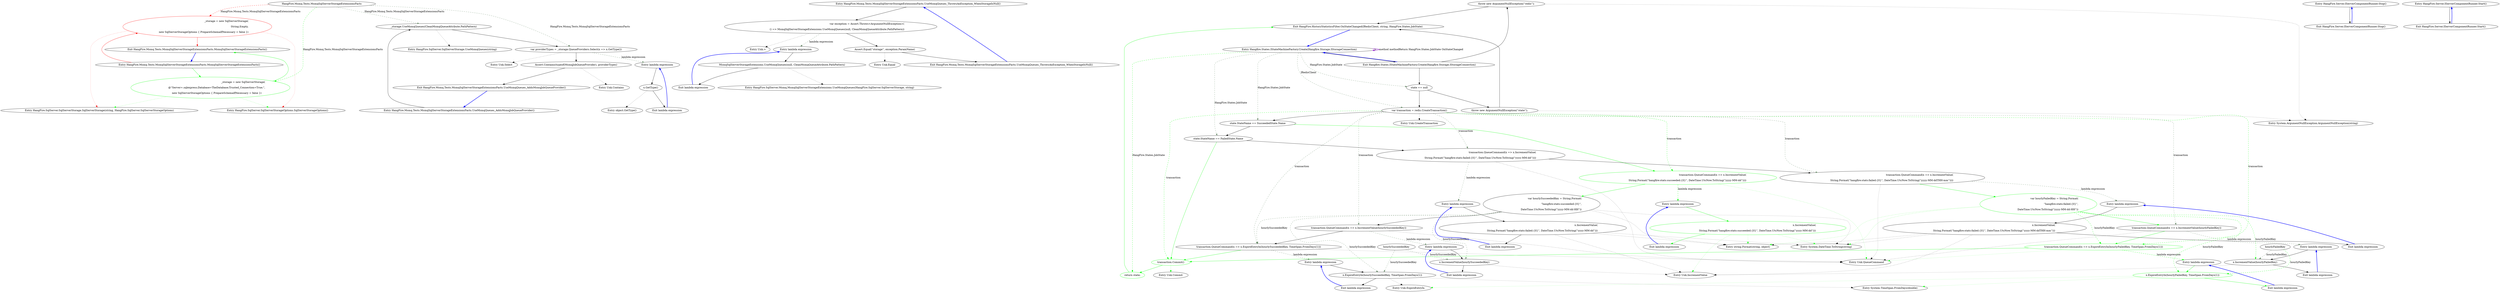 digraph  {
n27 [label="HangFire.Msmq.Tests.MsmqSqlServerStorageExtensionsFacts", span=""];
n0 [label="Entry HangFire.Msmq.Tests.MsmqSqlServerStorageExtensionsFacts.MsmqSqlServerStorageExtensionsFacts()", span="13-13", cluster="HangFire.Msmq.Tests.MsmqSqlServerStorageExtensionsFacts.MsmqSqlServerStorageExtensionsFacts()"];
n1 [label="_storage = new SqlServerStorage(\r\n                String.Empty,\r\n                new SqlServerStorageOptions { PrepareSchemaIfNecessary = false })", span="15-17", cluster="HangFire.Msmq.Tests.MsmqSqlServerStorageExtensionsFacts.MsmqSqlServerStorageExtensionsFacts()", color=red, community=0];
n2 [label="Exit HangFire.Msmq.Tests.MsmqSqlServerStorageExtensionsFacts.MsmqSqlServerStorageExtensionsFacts()", span="13-13", cluster="HangFire.Msmq.Tests.MsmqSqlServerStorageExtensionsFacts.MsmqSqlServerStorageExtensionsFacts()"];
n3 [label="Entry HangFire.SqlServer.SqlServerStorage.SqlServerStorage(string, HangFire.SqlServer.SqlServerStorageOptions)", span="37-37", cluster="HangFire.SqlServer.SqlServerStorage.SqlServerStorage(string, HangFire.SqlServer.SqlServerStorageOptions)"];
n4 [label="Entry HangFire.SqlServer.SqlServerStorageOptions.SqlServerStorageOptions()", span="24-24", cluster="HangFire.SqlServer.SqlServerStorageOptions.SqlServerStorageOptions()"];
n5 [label="Entry HangFire.Msmq.Tests.MsmqSqlServerStorageExtensionsFacts.UseMsmqQueues_ThrowsAnException_WhenStorageIsNull()", span="21-21", cluster="HangFire.Msmq.Tests.MsmqSqlServerStorageExtensionsFacts.UseMsmqQueues_ThrowsAnException_WhenStorageIsNull()"];
n6 [label="var exception = Assert.Throws<ArgumentNullException>(\r\n                () => MsmqSqlServerStorageExtensions.UseMsmqQueues(null, CleanMsmqQueueAttribute.PathPattern))", span="23-24", cluster="HangFire.Msmq.Tests.MsmqSqlServerStorageExtensionsFacts.UseMsmqQueues_ThrowsAnException_WhenStorageIsNull()"];
n7 [label="Assert.Equal(''storage'', exception.ParamName)", span="26-26", cluster="HangFire.Msmq.Tests.MsmqSqlServerStorageExtensionsFacts.UseMsmqQueues_ThrowsAnException_WhenStorageIsNull()"];
n9 [label="Entry Unk.>", span="", cluster="Unk.>"];
n11 [label="Entry lambda expression", span="24-24", cluster="lambda expression"];
n8 [label="Exit HangFire.Msmq.Tests.MsmqSqlServerStorageExtensionsFacts.UseMsmqQueues_ThrowsAnException_WhenStorageIsNull()", span="21-21", cluster="HangFire.Msmq.Tests.MsmqSqlServerStorageExtensionsFacts.UseMsmqQueues_ThrowsAnException_WhenStorageIsNull()"];
n10 [label="Entry Unk.Equal", span="", cluster="Unk.Equal"];
n12 [label="MsmqSqlServerStorageExtensions.UseMsmqQueues(null, CleanMsmqQueueAttribute.PathPattern)", span="24-24", cluster="lambda expression"];
n13 [label="Exit lambda expression", span="24-24", cluster="lambda expression"];
n14 [label="Entry HangFire.SqlServer.Msmq.MsmqSqlServerStorageExtensions.UseMsmqQueues(HangFire.SqlServer.SqlServerStorage, string)", span="23-23", cluster="HangFire.SqlServer.Msmq.MsmqSqlServerStorageExtensions.UseMsmqQueues(HangFire.SqlServer.SqlServerStorage, string)"];
n15 [label="Entry HangFire.Msmq.Tests.MsmqSqlServerStorageExtensionsFacts.UseMsmqQueues_AddsMsmqJobQueueProvider()", span="30-30", cluster="HangFire.Msmq.Tests.MsmqSqlServerStorageExtensionsFacts.UseMsmqQueues_AddsMsmqJobQueueProvider()"];
n16 [label="_storage.UseMsmqQueues(CleanMsmqQueueAttribute.PathPattern)", span="32-32", cluster="HangFire.Msmq.Tests.MsmqSqlServerStorageExtensionsFacts.UseMsmqQueues_AddsMsmqJobQueueProvider()"];
n17 [label="var providerTypes = _storage.QueueProviders.Select(x => x.GetType())", span="34-34", cluster="HangFire.Msmq.Tests.MsmqSqlServerStorageExtensionsFacts.UseMsmqQueues_AddsMsmqJobQueueProvider()"];
n20 [label="Entry HangFire.SqlServer.SqlServerStorage.UseMsmqQueues(string)", span="23-23", cluster="HangFire.SqlServer.SqlServerStorage.UseMsmqQueues(string)"];
n18 [label="Assert.Contains(typeof(MsmqJobQueueProvider), providerTypes)", span="35-35", cluster="HangFire.Msmq.Tests.MsmqSqlServerStorageExtensionsFacts.UseMsmqQueues_AddsMsmqJobQueueProvider()"];
n21 [label="Entry Unk.Select", span="", cluster="Unk.Select"];
n23 [label="Entry lambda expression", span="34-34", cluster="lambda expression"];
n19 [label="Exit HangFire.Msmq.Tests.MsmqSqlServerStorageExtensionsFacts.UseMsmqQueues_AddsMsmqJobQueueProvider()", span="30-30", cluster="HangFire.Msmq.Tests.MsmqSqlServerStorageExtensionsFacts.UseMsmqQueues_AddsMsmqJobQueueProvider()"];
n22 [label="Entry Unk.Contains", span="", cluster="Unk.Contains"];
n24 [label="x.GetType()", span="34-34", cluster="lambda expression"];
n25 [label="Exit lambda expression", span="34-34", cluster="lambda expression"];
n26 [label="Entry object.GetType()", span="0-0", cluster="object.GetType()"];
d1 [label="_storage = new SqlServerStorage(\r\n                @''Server=.\sqlexpress;Database=TheDatabase;Trusted_Connection=True;'',\r\n                new SqlServerStorageOptions { PrepareSchemaIfNecessary = false })", span="15-17", cluster="HangFire.Msmq.Tests.MsmqSqlServerStorageExtensionsFacts.MsmqSqlServerStorageExtensionsFacts()", color=green, community=0];
m0_20 [label="Entry System.ArgumentNullException.ArgumentNullException(string)", span="0-0", cluster="System.ArgumentNullException.ArgumentNullException(string)", file="SqlServerStorage.cs"];
m0_29 [label="Entry Unk.IncrementValue", span="", cluster="Unk.IncrementValue", file="SqlServerStorage.cs"];
m0_25 [label="Entry Unk.Commit", span="", cluster="Unk.Commit", file="SqlServerStorage.cs"];
m0_23 [label="Entry System.DateTime.ToString(string)", span="0-0", cluster="System.DateTime.ToString(string)", file="SqlServerStorage.cs"];
m0_24 [label="Entry string.Format(string, object)", span="0-0", cluster="string.Format(string, object)", file="SqlServerStorage.cs"];
m0_10 [label="transaction.QueueCommand(x => x.ExpireEntryIn(hourlySucceededKey, TimeSpan.FromDays(1)))", span="24-24", cluster="HangFire.HistoryStatisticsFilter.OnStateChanged(IRedisClient, string, HangFire.States.JobState)", file="SqlServerStorage.cs"];
m0_18 [label="return state;", span="44-44", cluster="HangFire.HistoryStatisticsFilter.OnStateChanged(IRedisClient, string, HangFire.States.JobState)", color=green, community=0, file="SqlServerStorage.cs"];
m0_0 [label="Entry Hangfire.States.IStateMachineFactory.Create(Hangfire.Storage.IStorageConnection)", span="22-22", cluster="Hangfire.States.IStateMachineFactory.Create(Hangfire.Storage.IStorageConnection)", file="SqlServerStorage.cs"];
m0_17 [label="transaction.Commit()", span="41-41", cluster="HangFire.HistoryStatisticsFilter.OnStateChanged(IRedisClient, string, HangFire.States.JobState)", color=green, community=0, file="SqlServerStorage.cs"];
m0_7 [label="transaction.QueueCommand(x => x.IncrementValue(\r\n                        String.Format(''hangfire:stats:succeeded:{0}'', DateTime.UtcNow.ToString(''yyyy-MM-dd''))))", span="17-18", cluster="HangFire.HistoryStatisticsFilter.OnStateChanged(IRedisClient, string, HangFire.States.JobState)", color=green, community=0, file="SqlServerStorage.cs"];
m0_5 [label="var transaction = redis.CreateTransaction()", span="13-13", cluster="HangFire.HistoryStatisticsFilter.OnStateChanged(IRedisClient, string, HangFire.States.JobState)", file="SqlServerStorage.cs"];
m0_6 [label="state.StateName == SucceededState.Name", span="15-15", cluster="HangFire.HistoryStatisticsFilter.OnStateChanged(IRedisClient, string, HangFire.States.JobState)", file="SqlServerStorage.cs"];
m0_8 [label="var hourlySucceededKey = String.Format(\r\n                        ''hangfire:stats:succeeded:{0}'',\r\n                        DateTime.UtcNow.ToString(''yyyy-MM-dd-HH''))", span="20-22", cluster="HangFire.HistoryStatisticsFilter.OnStateChanged(IRedisClient, string, HangFire.States.JobState)", file="SqlServerStorage.cs"];
m0_16 [label="transaction.QueueCommand(x => x.ExpireEntryIn(hourlyFailedKey, TimeSpan.FromDays(1)))", span="38-38", cluster="HangFire.HistoryStatisticsFilter.OnStateChanged(IRedisClient, string, HangFire.States.JobState)", color=green, community=0, file="SqlServerStorage.cs"];
m0_15 [label="transaction.QueueCommand(x => x.IncrementValue(hourlyFailedKey))", span="37-37", cluster="HangFire.HistoryStatisticsFilter.OnStateChanged(IRedisClient, string, HangFire.States.JobState)", file="SqlServerStorage.cs"];
m0_14 [label="var hourlyFailedKey = String.Format(\r\n                        ''hangfire:stats:failed:{0}'',\r\n                        DateTime.UtcNow.ToString(''yyyy-MM-dd-HH''))", span="34-36", cluster="HangFire.HistoryStatisticsFilter.OnStateChanged(IRedisClient, string, HangFire.States.JobState)", color=green, community=0, file="SqlServerStorage.cs"];
m0_11 [label="state.StateName == FailedState.Name", span="26-26", cluster="HangFire.HistoryStatisticsFilter.OnStateChanged(IRedisClient, string, HangFire.States.JobState)", file="SqlServerStorage.cs"];
m0_13 [label="transaction.QueueCommand(x => x.IncrementValue(\r\n                        String.Format(''hangfire:stats:failed:{0}'', DateTime.UtcNow.ToString(''yyyy-MM-ddTHH-mm''))))", span="31-32", cluster="HangFire.HistoryStatisticsFilter.OnStateChanged(IRedisClient, string, HangFire.States.JobState)", file="SqlServerStorage.cs"];
m0_1 [label="Exit Hangfire.States.IStateMachineFactory.Create(Hangfire.Storage.IStorageConnection)", span="22-22", cluster="Hangfire.States.IStateMachineFactory.Create(Hangfire.Storage.IStorageConnection)", file="SqlServerStorage.cs"];
m0_3 [label="state == null", span="11-11", cluster="HangFire.HistoryStatisticsFilter.OnStateChanged(IRedisClient, string, HangFire.States.JobState)", file="SqlServerStorage.cs"];
m0_2 [label="throw new ArgumentNullException(''redis'');", span="10-10", cluster="HangFire.HistoryStatisticsFilter.OnStateChanged(IRedisClient, string, HangFire.States.JobState)", file="SqlServerStorage.cs"];
m0_4 [label="throw new ArgumentNullException(''state'');", span="11-11", cluster="HangFire.HistoryStatisticsFilter.OnStateChanged(IRedisClient, string, HangFire.States.JobState)", file="SqlServerStorage.cs"];
m0_9 [label="transaction.QueueCommand(x => x.IncrementValue(hourlySucceededKey))", span="23-23", cluster="HangFire.HistoryStatisticsFilter.OnStateChanged(IRedisClient, string, HangFire.States.JobState)", file="SqlServerStorage.cs"];
m0_12 [label="transaction.QueueCommand(x => x.IncrementValue(\r\n                        String.Format(''hangfire:stats:failed:{0}'', DateTime.UtcNow.ToString(''yyyy-MM-dd''))))", span="28-29", cluster="HangFire.HistoryStatisticsFilter.OnStateChanged(IRedisClient, string, HangFire.States.JobState)", file="SqlServerStorage.cs"];
m0_19 [label="Exit HangFire.HistoryStatisticsFilter.OnStateChanged(IRedisClient, string, HangFire.States.JobState)", span="8-8", cluster="HangFire.HistoryStatisticsFilter.OnStateChanged(IRedisClient, string, HangFire.States.JobState)", file="SqlServerStorage.cs"];
m0_22 [label="Entry Unk.QueueCommand", span="", cluster="Unk.QueueCommand", file="SqlServerStorage.cs"];
m0_37 [label="Entry Unk.ExpireEntryIn", span="", cluster="Unk.ExpireEntryIn", file="SqlServerStorage.cs"];
m0_21 [label="Entry Unk.CreateTransaction", span="", cluster="Unk.CreateTransaction", file="SqlServerStorage.cs"];
m0_36 [label="Entry System.TimeSpan.FromDays(double)", span="0-0", cluster="System.TimeSpan.FromDays(double)", file="SqlServerStorage.cs"];
m0_38 [label="Entry lambda expression", span="28-29", cluster="lambda expression", file="SqlServerStorage.cs"];
m0_26 [label="Entry lambda expression", span="17-18", cluster="lambda expression", file="SqlServerStorage.cs"];
m0_47 [label="Entry lambda expression", span="38-38", cluster="lambda expression", file="SqlServerStorage.cs"];
m0_45 [label="x.IncrementValue(hourlyFailedKey)", span="37-37", cluster="lambda expression", file="SqlServerStorage.cs"];
m0_48 [label="x.ExpireEntryIn(hourlyFailedKey, TimeSpan.FromDays(1))", span="38-38", cluster="lambda expression", color=green, community=0, file="SqlServerStorage.cs"];
m0_49 [label="Exit lambda expression", span="38-38", cluster="lambda expression", file="SqlServerStorage.cs"];
m0_27 [label="x.IncrementValue(\r\n                        String.Format(''hangfire:stats:succeeded:{0}'', DateTime.UtcNow.ToString(''yyyy-MM-dd'')))", span="17-18", cluster="lambda expression", color=green, community=0, file="SqlServerStorage.cs"];
m0_28 [label="Exit lambda expression", span="17-18", cluster="lambda expression", file="SqlServerStorage.cs"];
m0_31 [label="x.IncrementValue(hourlySucceededKey)", span="23-23", cluster="lambda expression", file="SqlServerStorage.cs"];
m0_34 [label="x.ExpireEntryIn(hourlySucceededKey, TimeSpan.FromDays(1))", span="24-24", cluster="lambda expression", file="SqlServerStorage.cs"];
m0_44 [label="Entry lambda expression", span="37-37", cluster="lambda expression", file="SqlServerStorage.cs"];
m0_33 [label="Entry lambda expression", span="24-24", cluster="lambda expression", file="SqlServerStorage.cs"];
m0_41 [label="Entry lambda expression", span="31-32", cluster="lambda expression", file="SqlServerStorage.cs"];
m0_39 [label="x.IncrementValue(\r\n                        String.Format(''hangfire:stats:failed:{0}'', DateTime.UtcNow.ToString(''yyyy-MM-dd'')))", span="28-29", cluster="lambda expression", file="SqlServerStorage.cs"];
m0_42 [label="x.IncrementValue(\r\n                        String.Format(''hangfire:stats:failed:{0}'', DateTime.UtcNow.ToString(''yyyy-MM-ddTHH-mm'')))", span="31-32", cluster="lambda expression", file="SqlServerStorage.cs"];
m0_46 [label="Exit lambda expression", span="37-37", cluster="lambda expression", file="SqlServerStorage.cs"];
m0_30 [label="Entry lambda expression", span="23-23", cluster="lambda expression", file="SqlServerStorage.cs"];
m0_32 [label="Exit lambda expression", span="23-23", cluster="lambda expression", file="SqlServerStorage.cs"];
m0_35 [label="Exit lambda expression", span="24-24", cluster="lambda expression", file="SqlServerStorage.cs"];
m0_43 [label="Exit lambda expression", span="31-32", cluster="lambda expression", file="SqlServerStorage.cs"];
m0_40 [label="Exit lambda expression", span="28-29", cluster="lambda expression", file="SqlServerStorage.cs"];
m0_51 [label=hourlyFailedKey, span="", file="SqlServerStorage.cs"];
m0_50 [label=hourlySucceededKey, span="", file="SqlServerStorage.cs"];
m1_2 [label="Entry HangFire.Server.IServerComponentRunner.Stop()", span="23-23", cluster="HangFire.Server.IServerComponentRunner.Stop()", file="StorageFacts.cs"];
m1_3 [label="Exit HangFire.Server.IServerComponentRunner.Stop()", span="23-23", cluster="HangFire.Server.IServerComponentRunner.Stop()", file="StorageFacts.cs"];
m1_0 [label="Entry HangFire.Server.IServerComponentRunner.Start()", span="22-22", cluster="HangFire.Server.IServerComponentRunner.Start()", file="StorageFacts.cs"];
m1_1 [label="Exit HangFire.Server.IServerComponentRunner.Start()", span="22-22", cluster="HangFire.Server.IServerComponentRunner.Start()", file="StorageFacts.cs"];
n27 -> n1  [key=1, style=dashed, color=red, label="HangFire.Msmq.Tests.MsmqSqlServerStorageExtensionsFacts"];
n27 -> n16  [key=1, style=dashed, color=darkseagreen4, label="HangFire.Msmq.Tests.MsmqSqlServerStorageExtensionsFacts"];
n27 -> n17  [key=1, style=dashed, color=darkseagreen4, label="HangFire.Msmq.Tests.MsmqSqlServerStorageExtensionsFacts"];
n27 -> d1  [key=1, style=dashed, color=green, label="HangFire.Msmq.Tests.MsmqSqlServerStorageExtensionsFacts"];
n0 -> n1  [key=0, style=solid, color=red];
n0 -> d1  [key=0, style=solid, color=green];
n1 -> n2  [key=0, style=solid, color=red];
n1 -> n3  [key=2, style=dotted, color=red];
n1 -> n4  [key=2, style=dotted, color=red];
n2 -> n0  [key=0, style=bold, color=blue];
n5 -> n6  [key=0, style=solid];
n6 -> n7  [key=0, style=solid];
n6 -> n9  [key=2, style=dotted];
n6 -> n11  [key=1, style=dashed, color=darkseagreen4, label="lambda expression"];
n7 -> n8  [key=0, style=solid];
n7 -> n10  [key=2, style=dotted];
n11 -> n12  [key=0, style=solid];
n8 -> n5  [key=0, style=bold, color=blue];
n12 -> n13  [key=0, style=solid];
n12 -> n14  [key=2, style=dotted];
n13 -> n11  [key=0, style=bold, color=blue];
n15 -> n16  [key=0, style=solid];
n16 -> n17  [key=0, style=solid];
n16 -> n20  [key=2, style=dotted];
n17 -> n18  [key=0, style=solid];
n17 -> n21  [key=2, style=dotted];
n17 -> n23  [key=1, style=dashed, color=darkseagreen4, label="lambda expression"];
n18 -> n19  [key=0, style=solid];
n18 -> n22  [key=2, style=dotted];
n23 -> n24  [key=0, style=solid];
n19 -> n15  [key=0, style=bold, color=blue];
n24 -> n25  [key=0, style=solid];
n24 -> n26  [key=2, style=dotted];
n25 -> n23  [key=0, style=bold, color=blue];
d1 -> n2  [key=0, style=solid, color=green];
d1 -> n3  [key=2, style=dotted, color=green];
d1 -> n4  [key=2, style=dotted, color=green];
m0_10 -> m0_17  [key=0, style=solid, color=green];
m0_10 -> m0_22  [key=2, style=dotted];
m0_10 -> m0_33  [key=1, style=dashed, color=darkseagreen4, label="lambda expression"];
m0_18 -> m0_19  [key=0, style=solid, color=green];
m0_0 -> m0_18  [key=1, style=dashed, color=green, label="HangFire.States.JobState"];
m0_0 -> m0_0  [key=3, color=darkorchid, style=bold, label="method methodReturn HangFire.States.JobState OnStateChanged"];
m0_0 -> m0_1  [key=0, style=solid];
m0_0 -> m0_3  [key=1, style=dashed, color=darkseagreen4, label="HangFire.States.JobState"];
m0_0 -> m0_5  [key=1, style=dashed, color=darkseagreen4, label=IRedisClient];
m0_0 -> m0_6  [key=1, style=dashed, color=darkseagreen4, label="HangFire.States.JobState"];
m0_0 -> m0_11  [key=1, style=dashed, color=darkseagreen4, label="HangFire.States.JobState"];
m0_17 -> m0_18  [key=0, style=solid, color=green];
m0_17 -> m0_25  [key=2, style=dotted, color=green];
m0_7 -> m0_8  [key=0, style=solid, color=green];
m0_7 -> m0_22  [key=2, style=dotted, color=green];
m0_7 -> m0_26  [key=1, style=dashed, color=green, label="lambda expression"];
m0_5 -> m0_7  [key=1, style=dashed, color=green, label=transaction];
m0_5 -> m0_16  [key=1, style=dashed, color=green, label=transaction];
m0_5 -> m0_17  [key=1, style=dashed, color=green, label=transaction];
m0_5 -> m0_6  [key=0, style=solid];
m0_5 -> m0_21  [key=2, style=dotted];
m0_5 -> m0_9  [key=1, style=dashed, color=darkseagreen4, label=transaction];
m0_5 -> m0_10  [key=1, style=dashed, color=darkseagreen4, label=transaction];
m0_5 -> m0_12  [key=1, style=dashed, color=darkseagreen4, label=transaction];
m0_5 -> m0_13  [key=1, style=dashed, color=darkseagreen4, label=transaction];
m0_5 -> m0_15  [key=1, style=dashed, color=darkseagreen4, label=transaction];
m0_6 -> m0_7  [key=0, style=solid, color=green];
m0_6 -> m0_11  [key=0, style=solid];
m0_8 -> m0_9  [key=0, style=solid];
m0_8 -> m0_23  [key=2, style=dotted];
m0_8 -> m0_24  [key=2, style=dotted];
m0_8 -> m0_31  [key=1, style=dashed, color=darkseagreen4, label=hourlySucceededKey];
m0_8 -> m0_10  [key=1, style=dashed, color=darkseagreen4, label=hourlySucceededKey];
m0_8 -> m0_34  [key=1, style=dashed, color=darkseagreen4, label=hourlySucceededKey];
m0_16 -> m0_17  [key=0, style=solid, color=green];
m0_16 -> m0_22  [key=2, style=dotted, color=green];
m0_16 -> m0_47  [key=1, style=dashed, color=green, label="lambda expression"];
m0_15 -> m0_16  [key=0, style=solid, color=green];
m0_15 -> m0_22  [key=2, style=dotted];
m0_15 -> m0_44  [key=1, style=dashed, color=darkseagreen4, label="lambda expression"];
m0_14 -> m0_16  [key=1, style=dashed, color=green, label=hourlyFailedKey];
m0_14 -> m0_15  [key=0, style=solid, color=green];
m0_14 -> m0_23  [key=2, style=dotted, color=green];
m0_14 -> m0_24  [key=2, style=dotted, color=green];
m0_14 -> m0_45  [key=1, style=dashed, color=green, label=hourlyFailedKey];
m0_14 -> m0_48  [key=1, style=dashed, color=green, label=hourlyFailedKey];
m0_11 -> m0_17  [key=0, style=solid, color=green];
m0_11 -> m0_12  [key=0, style=solid];
m0_13 -> m0_14  [key=0, style=solid, color=green];
m0_13 -> m0_22  [key=2, style=dotted];
m0_13 -> m0_41  [key=1, style=dashed, color=darkseagreen4, label="lambda expression"];
m0_1 -> m0_2  [key=0, style=solid];
m0_1 -> m0_3  [key=0, style=solid];
m0_1 -> m0_0  [key=0, style=bold, color=blue];
m0_3 -> m0_5  [key=0, style=solid];
m0_3 -> m0_4  [key=0, style=solid];
m0_2 -> m0_19  [key=0, style=solid];
m0_2 -> m0_20  [key=2, style=dotted];
m0_4 -> m0_19  [key=0, style=solid];
m0_4 -> m0_20  [key=2, style=dotted];
m0_9 -> m0_22  [key=2, style=dotted];
m0_9 -> m0_10  [key=0, style=solid];
m0_9 -> m0_30  [key=1, style=dashed, color=darkseagreen4, label="lambda expression"];
m0_12 -> m0_22  [key=2, style=dotted];
m0_12 -> m0_13  [key=0, style=solid];
m0_12 -> m0_38  [key=1, style=dashed, color=darkseagreen4, label="lambda expression"];
m0_19 -> m0_0  [key=0, style=bold, color=blue];
m0_38 -> m0_39  [key=0, style=solid];
m0_26 -> m0_27  [key=0, style=solid, color=green];
m0_47 -> m0_48  [key=0, style=solid, color=green];
m0_45 -> m0_46  [key=0, style=solid];
m0_45 -> m0_29  [key=2, style=dotted];
m0_48 -> m0_49  [key=0, style=solid, color=green];
m0_48 -> m0_36  [key=2, style=dotted, color=green];
m0_48 -> m0_37  [key=2, style=dotted, color=green];
m0_49 -> m0_47  [key=0, style=bold, color=blue];
m0_27 -> m0_28  [key=0, style=solid, color=green];
m0_27 -> m0_23  [key=2, style=dotted, color=green];
m0_27 -> m0_24  [key=2, style=dotted, color=green];
m0_27 -> m0_29  [key=2, style=dotted, color=green];
m0_28 -> m0_26  [key=0, style=bold, color=blue];
m0_31 -> m0_29  [key=2, style=dotted];
m0_31 -> m0_32  [key=0, style=solid];
m0_34 -> m0_36  [key=2, style=dotted];
m0_34 -> m0_37  [key=2, style=dotted];
m0_34 -> m0_35  [key=0, style=solid];
m0_44 -> m0_45  [key=0, style=solid];
m0_33 -> m0_34  [key=0, style=solid];
m0_41 -> m0_42  [key=0, style=solid];
m0_39 -> m0_23  [key=2, style=dotted];
m0_39 -> m0_24  [key=2, style=dotted];
m0_39 -> m0_29  [key=2, style=dotted];
m0_39 -> m0_40  [key=0, style=solid];
m0_42 -> m0_23  [key=2, style=dotted];
m0_42 -> m0_24  [key=2, style=dotted];
m0_42 -> m0_29  [key=2, style=dotted];
m0_42 -> m0_43  [key=0, style=solid];
m0_46 -> m0_44  [key=0, style=bold, color=blue];
m0_30 -> m0_31  [key=0, style=solid];
m0_32 -> m0_30  [key=0, style=bold, color=blue];
m0_35 -> m0_33  [key=0, style=bold, color=blue];
m0_43 -> m0_41  [key=0, style=bold, color=blue];
m0_40 -> m0_38  [key=0, style=bold, color=blue];
m0_51 -> m0_48  [key=1, style=dashed, color=green, label=hourlyFailedKey];
m0_51 -> m0_45  [key=1, style=dashed, color=darkseagreen4, label=hourlyFailedKey];
m0_50 -> m0_31  [key=1, style=dashed, color=darkseagreen4, label=hourlySucceededKey];
m0_50 -> m0_34  [key=1, style=dashed, color=darkseagreen4, label=hourlySucceededKey];
m1_2 -> m1_3  [key=0, style=solid];
m1_3 -> m1_2  [key=0, style=bold, color=blue];
m1_0 -> m1_1  [key=0, style=solid];
m1_1 -> m1_0  [key=0, style=bold, color=blue];
}

